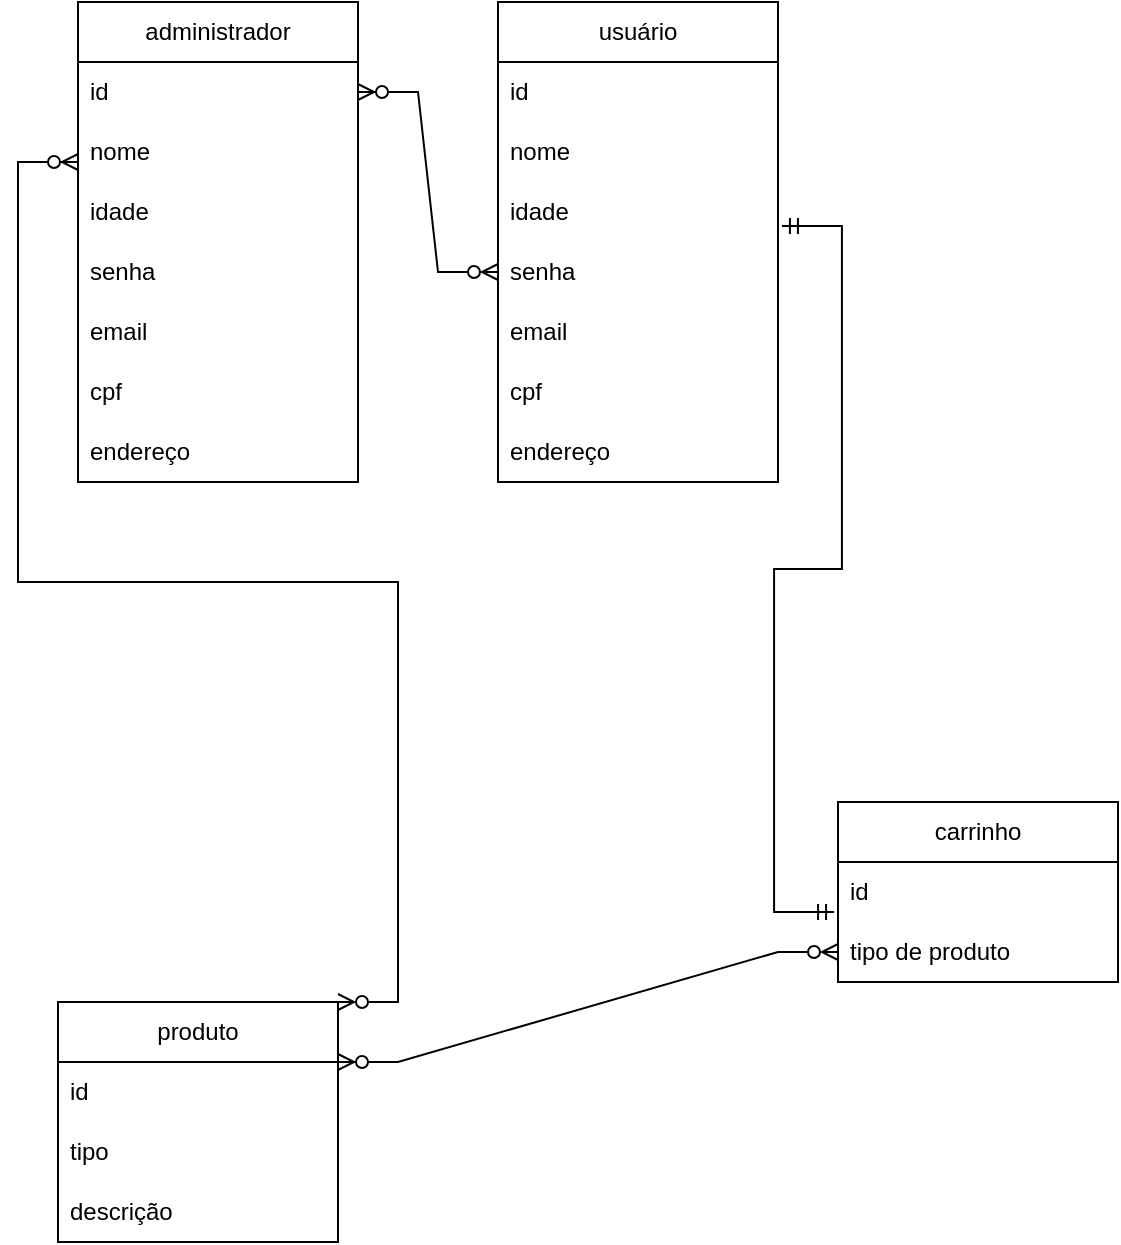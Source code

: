 <mxfile version="28.0.3">
  <diagram name="Página-1" id="To1u5aQKNorNhBsfonGy">
    <mxGraphModel dx="1426" dy="777" grid="1" gridSize="10" guides="1" tooltips="1" connect="1" arrows="1" fold="1" page="1" pageScale="1" pageWidth="827" pageHeight="1169" math="0" shadow="0">
      <root>
        <mxCell id="0" />
        <mxCell id="1" parent="0" />
        <mxCell id="4GF34jaszXhCqMPgBW8h-3" value="usuário" style="swimlane;fontStyle=0;childLayout=stackLayout;horizontal=1;startSize=30;horizontalStack=0;resizeParent=1;resizeParentMax=0;resizeLast=0;collapsible=1;marginBottom=0;whiteSpace=wrap;html=1;" vertex="1" parent="1">
          <mxGeometry x="400" y="60" width="140" height="240" as="geometry" />
        </mxCell>
        <mxCell id="4GF34jaszXhCqMPgBW8h-4" value="id" style="text;strokeColor=none;fillColor=none;align=left;verticalAlign=middle;spacingLeft=4;spacingRight=4;overflow=hidden;points=[[0,0.5],[1,0.5]];portConstraint=eastwest;rotatable=0;whiteSpace=wrap;html=1;" vertex="1" parent="4GF34jaszXhCqMPgBW8h-3">
          <mxGeometry y="30" width="140" height="30" as="geometry" />
        </mxCell>
        <mxCell id="4GF34jaszXhCqMPgBW8h-5" value="nome" style="text;strokeColor=none;fillColor=none;align=left;verticalAlign=middle;spacingLeft=4;spacingRight=4;overflow=hidden;points=[[0,0.5],[1,0.5]];portConstraint=eastwest;rotatable=0;whiteSpace=wrap;html=1;" vertex="1" parent="4GF34jaszXhCqMPgBW8h-3">
          <mxGeometry y="60" width="140" height="30" as="geometry" />
        </mxCell>
        <mxCell id="4GF34jaszXhCqMPgBW8h-7" value="idade" style="text;strokeColor=none;fillColor=none;align=left;verticalAlign=middle;spacingLeft=4;spacingRight=4;overflow=hidden;points=[[0,0.5],[1,0.5]];portConstraint=eastwest;rotatable=0;whiteSpace=wrap;html=1;" vertex="1" parent="4GF34jaszXhCqMPgBW8h-3">
          <mxGeometry y="90" width="140" height="30" as="geometry" />
        </mxCell>
        <mxCell id="4GF34jaszXhCqMPgBW8h-8" value="senha" style="text;strokeColor=none;fillColor=none;align=left;verticalAlign=middle;spacingLeft=4;spacingRight=4;overflow=hidden;points=[[0,0.5],[1,0.5]];portConstraint=eastwest;rotatable=0;whiteSpace=wrap;html=1;" vertex="1" parent="4GF34jaszXhCqMPgBW8h-3">
          <mxGeometry y="120" width="140" height="30" as="geometry" />
        </mxCell>
        <mxCell id="4GF34jaszXhCqMPgBW8h-26" value="email" style="text;strokeColor=none;fillColor=none;align=left;verticalAlign=middle;spacingLeft=4;spacingRight=4;overflow=hidden;points=[[0,0.5],[1,0.5]];portConstraint=eastwest;rotatable=0;whiteSpace=wrap;html=1;" vertex="1" parent="4GF34jaszXhCqMPgBW8h-3">
          <mxGeometry y="150" width="140" height="30" as="geometry" />
        </mxCell>
        <mxCell id="4GF34jaszXhCqMPgBW8h-35" value="cpf" style="text;strokeColor=none;fillColor=none;align=left;verticalAlign=middle;spacingLeft=4;spacingRight=4;overflow=hidden;points=[[0,0.5],[1,0.5]];portConstraint=eastwest;rotatable=0;whiteSpace=wrap;html=1;" vertex="1" parent="4GF34jaszXhCqMPgBW8h-3">
          <mxGeometry y="180" width="140" height="30" as="geometry" />
        </mxCell>
        <mxCell id="4GF34jaszXhCqMPgBW8h-36" value="endereço" style="text;strokeColor=none;fillColor=none;align=left;verticalAlign=middle;spacingLeft=4;spacingRight=4;overflow=hidden;points=[[0,0.5],[1,0.5]];portConstraint=eastwest;rotatable=0;whiteSpace=wrap;html=1;" vertex="1" parent="4GF34jaszXhCqMPgBW8h-3">
          <mxGeometry y="210" width="140" height="30" as="geometry" />
        </mxCell>
        <mxCell id="4GF34jaszXhCqMPgBW8h-9" value="administrador" style="swimlane;fontStyle=0;childLayout=stackLayout;horizontal=1;startSize=30;horizontalStack=0;resizeParent=1;resizeParentMax=0;resizeLast=0;collapsible=1;marginBottom=0;whiteSpace=wrap;html=1;" vertex="1" parent="1">
          <mxGeometry x="190" y="60" width="140" height="240" as="geometry" />
        </mxCell>
        <mxCell id="4GF34jaszXhCqMPgBW8h-10" value="id" style="text;strokeColor=none;fillColor=none;align=left;verticalAlign=middle;spacingLeft=4;spacingRight=4;overflow=hidden;points=[[0,0.5],[1,0.5]];portConstraint=eastwest;rotatable=0;whiteSpace=wrap;html=1;" vertex="1" parent="4GF34jaszXhCqMPgBW8h-9">
          <mxGeometry y="30" width="140" height="30" as="geometry" />
        </mxCell>
        <mxCell id="4GF34jaszXhCqMPgBW8h-11" value="nome" style="text;strokeColor=none;fillColor=none;align=left;verticalAlign=middle;spacingLeft=4;spacingRight=4;overflow=hidden;points=[[0,0.5],[1,0.5]];portConstraint=eastwest;rotatable=0;whiteSpace=wrap;html=1;" vertex="1" parent="4GF34jaszXhCqMPgBW8h-9">
          <mxGeometry y="60" width="140" height="30" as="geometry" />
        </mxCell>
        <mxCell id="4GF34jaszXhCqMPgBW8h-12" value="idade" style="text;strokeColor=none;fillColor=none;align=left;verticalAlign=middle;spacingLeft=4;spacingRight=4;overflow=hidden;points=[[0,0.5],[1,0.5]];portConstraint=eastwest;rotatable=0;whiteSpace=wrap;html=1;" vertex="1" parent="4GF34jaszXhCqMPgBW8h-9">
          <mxGeometry y="90" width="140" height="30" as="geometry" />
        </mxCell>
        <mxCell id="4GF34jaszXhCqMPgBW8h-37" value="senha" style="text;strokeColor=none;fillColor=none;align=left;verticalAlign=middle;spacingLeft=4;spacingRight=4;overflow=hidden;points=[[0,0.5],[1,0.5]];portConstraint=eastwest;rotatable=0;whiteSpace=wrap;html=1;" vertex="1" parent="4GF34jaszXhCqMPgBW8h-9">
          <mxGeometry y="120" width="140" height="30" as="geometry" />
        </mxCell>
        <mxCell id="4GF34jaszXhCqMPgBW8h-38" value="email" style="text;strokeColor=none;fillColor=none;align=left;verticalAlign=middle;spacingLeft=4;spacingRight=4;overflow=hidden;points=[[0,0.5],[1,0.5]];portConstraint=eastwest;rotatable=0;whiteSpace=wrap;html=1;" vertex="1" parent="4GF34jaszXhCqMPgBW8h-9">
          <mxGeometry y="150" width="140" height="30" as="geometry" />
        </mxCell>
        <mxCell id="4GF34jaszXhCqMPgBW8h-39" value="cpf" style="text;strokeColor=none;fillColor=none;align=left;verticalAlign=middle;spacingLeft=4;spacingRight=4;overflow=hidden;points=[[0,0.5],[1,0.5]];portConstraint=eastwest;rotatable=0;whiteSpace=wrap;html=1;" vertex="1" parent="4GF34jaszXhCqMPgBW8h-9">
          <mxGeometry y="180" width="140" height="30" as="geometry" />
        </mxCell>
        <mxCell id="4GF34jaszXhCqMPgBW8h-40" value="endereço" style="text;strokeColor=none;fillColor=none;align=left;verticalAlign=middle;spacingLeft=4;spacingRight=4;overflow=hidden;points=[[0,0.5],[1,0.5]];portConstraint=eastwest;rotatable=0;whiteSpace=wrap;html=1;" vertex="1" parent="4GF34jaszXhCqMPgBW8h-9">
          <mxGeometry y="210" width="140" height="30" as="geometry" />
        </mxCell>
        <mxCell id="4GF34jaszXhCqMPgBW8h-14" value="produto" style="swimlane;fontStyle=0;childLayout=stackLayout;horizontal=1;startSize=30;horizontalStack=0;resizeParent=1;resizeParentMax=0;resizeLast=0;collapsible=1;marginBottom=0;whiteSpace=wrap;html=1;" vertex="1" parent="1">
          <mxGeometry x="180" y="560" width="140" height="120" as="geometry" />
        </mxCell>
        <mxCell id="4GF34jaszXhCqMPgBW8h-15" value="id" style="text;strokeColor=none;fillColor=none;align=left;verticalAlign=middle;spacingLeft=4;spacingRight=4;overflow=hidden;points=[[0,0.5],[1,0.5]];portConstraint=eastwest;rotatable=0;whiteSpace=wrap;html=1;" vertex="1" parent="4GF34jaszXhCqMPgBW8h-14">
          <mxGeometry y="30" width="140" height="30" as="geometry" />
        </mxCell>
        <mxCell id="4GF34jaszXhCqMPgBW8h-16" value="tipo" style="text;strokeColor=none;fillColor=none;align=left;verticalAlign=middle;spacingLeft=4;spacingRight=4;overflow=hidden;points=[[0,0.5],[1,0.5]];portConstraint=eastwest;rotatable=0;whiteSpace=wrap;html=1;" vertex="1" parent="4GF34jaszXhCqMPgBW8h-14">
          <mxGeometry y="60" width="140" height="30" as="geometry" />
        </mxCell>
        <mxCell id="4GF34jaszXhCqMPgBW8h-41" value="descrição" style="text;strokeColor=none;fillColor=none;align=left;verticalAlign=middle;spacingLeft=4;spacingRight=4;overflow=hidden;points=[[0,0.5],[1,0.5]];portConstraint=eastwest;rotatable=0;whiteSpace=wrap;html=1;" vertex="1" parent="4GF34jaszXhCqMPgBW8h-14">
          <mxGeometry y="90" width="140" height="30" as="geometry" />
        </mxCell>
        <mxCell id="4GF34jaszXhCqMPgBW8h-18" value="carrinho" style="swimlane;fontStyle=0;childLayout=stackLayout;horizontal=1;startSize=30;horizontalStack=0;resizeParent=1;resizeParentMax=0;resizeLast=0;collapsible=1;marginBottom=0;whiteSpace=wrap;html=1;" vertex="1" parent="1">
          <mxGeometry x="570" y="460" width="140" height="90" as="geometry" />
        </mxCell>
        <mxCell id="4GF34jaszXhCqMPgBW8h-20" value="id" style="text;strokeColor=none;fillColor=none;align=left;verticalAlign=middle;spacingLeft=4;spacingRight=4;overflow=hidden;points=[[0,0.5],[1,0.5]];portConstraint=eastwest;rotatable=0;whiteSpace=wrap;html=1;" vertex="1" parent="4GF34jaszXhCqMPgBW8h-18">
          <mxGeometry y="30" width="140" height="30" as="geometry" />
        </mxCell>
        <mxCell id="4GF34jaszXhCqMPgBW8h-21" value="tipo de produto" style="text;strokeColor=none;fillColor=none;align=left;verticalAlign=middle;spacingLeft=4;spacingRight=4;overflow=hidden;points=[[0,0.5],[1,0.5]];portConstraint=eastwest;rotatable=0;whiteSpace=wrap;html=1;" vertex="1" parent="4GF34jaszXhCqMPgBW8h-18">
          <mxGeometry y="60" width="140" height="30" as="geometry" />
        </mxCell>
        <mxCell id="4GF34jaszXhCqMPgBW8h-28" value="" style="edgeStyle=entityRelationEdgeStyle;fontSize=12;html=1;endArrow=ERzeroToMany;endFill=1;rounded=0;entryX=1;entryY=0.25;entryDx=0;entryDy=0;exitX=0;exitY=0.5;exitDx=0;exitDy=0;startArrow=ERzeroToMany;startFill=0;" edge="1" parent="1" source="4GF34jaszXhCqMPgBW8h-21" target="4GF34jaszXhCqMPgBW8h-14">
          <mxGeometry width="100" height="100" relative="1" as="geometry">
            <mxPoint x="480" y="480" as="sourcePoint" />
            <mxPoint x="440" y="290" as="targetPoint" />
          </mxGeometry>
        </mxCell>
        <mxCell id="4GF34jaszXhCqMPgBW8h-30" value="" style="edgeStyle=entityRelationEdgeStyle;fontSize=12;html=1;endArrow=ERzeroToMany;endFill=1;rounded=0;entryX=1;entryY=0.5;entryDx=0;entryDy=0;exitX=0;exitY=0.5;exitDx=0;exitDy=0;startArrow=ERzeroToMany;startFill=0;" edge="1" parent="1" source="4GF34jaszXhCqMPgBW8h-8" target="4GF34jaszXhCqMPgBW8h-10">
          <mxGeometry width="100" height="100" relative="1" as="geometry">
            <mxPoint x="450" y="365" as="sourcePoint" />
            <mxPoint x="370" y="313" as="targetPoint" />
          </mxGeometry>
        </mxCell>
        <mxCell id="4GF34jaszXhCqMPgBW8h-33" value="" style="edgeStyle=entityRelationEdgeStyle;fontSize=12;html=1;endArrow=ERzeroToMany;endFill=1;rounded=0;exitX=1;exitY=0;exitDx=0;exitDy=0;startArrow=ERzeroToMany;startFill=0;" edge="1" parent="1" source="4GF34jaszXhCqMPgBW8h-14">
          <mxGeometry width="100" height="100" relative="1" as="geometry">
            <mxPoint x="-10" y="400" as="sourcePoint" />
            <mxPoint x="190" y="140" as="targetPoint" />
          </mxGeometry>
        </mxCell>
        <mxCell id="4GF34jaszXhCqMPgBW8h-34" value="" style="edgeStyle=entityRelationEdgeStyle;fontSize=12;html=1;endArrow=ERmandOne;startArrow=ERmandOne;rounded=0;entryX=1.014;entryY=0.733;entryDx=0;entryDy=0;entryPerimeter=0;exitX=-0.014;exitY=0.833;exitDx=0;exitDy=0;exitPerimeter=0;" edge="1" parent="1" source="4GF34jaszXhCqMPgBW8h-20" target="4GF34jaszXhCqMPgBW8h-7">
          <mxGeometry width="100" height="100" relative="1" as="geometry">
            <mxPoint x="670" y="240" as="sourcePoint" />
            <mxPoint x="460" y="350" as="targetPoint" />
          </mxGeometry>
        </mxCell>
      </root>
    </mxGraphModel>
  </diagram>
</mxfile>
